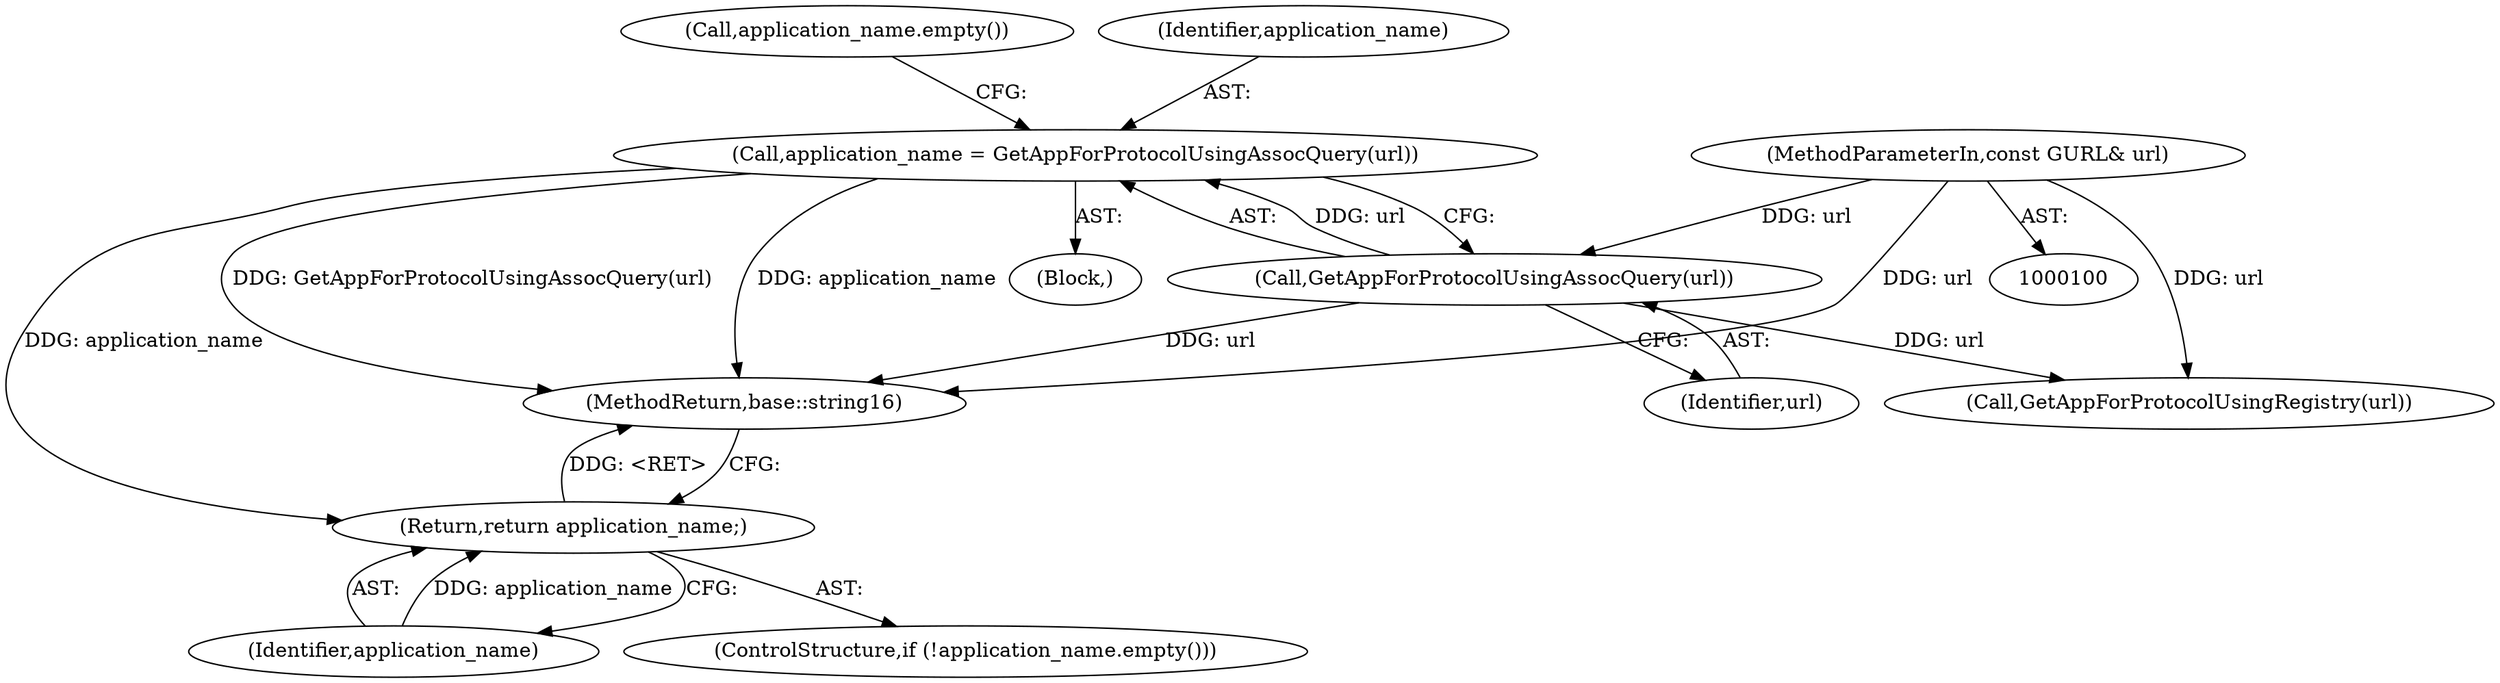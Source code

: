 digraph "1_Chrome_d19a75fc26fd0ab1ce79ef3d1c1c9b3cc1fbd098_1@del" {
"1000109" [label="(Call,application_name = GetAppForProtocolUsingAssocQuery(url))"];
"1000111" [label="(Call,GetAppForProtocolUsingAssocQuery(url))"];
"1000101" [label="(MethodParameterIn,const GURL& url)"];
"1000116" [label="(Return,return application_name;)"];
"1000115" [label="(Call,application_name.empty())"];
"1000111" [label="(Call,GetAppForProtocolUsingAssocQuery(url))"];
"1000117" [label="(Identifier,application_name)"];
"1000108" [label="(Block,)"];
"1000119" [label="(Call,GetAppForProtocolUsingRegistry(url))"];
"1000113" [label="(ControlStructure,if (!application_name.empty()))"];
"1000110" [label="(Identifier,application_name)"];
"1000109" [label="(Call,application_name = GetAppForProtocolUsingAssocQuery(url))"];
"1000121" [label="(MethodReturn,base::string16)"];
"1000112" [label="(Identifier,url)"];
"1000116" [label="(Return,return application_name;)"];
"1000101" [label="(MethodParameterIn,const GURL& url)"];
"1000109" -> "1000108"  [label="AST: "];
"1000109" -> "1000111"  [label="CFG: "];
"1000110" -> "1000109"  [label="AST: "];
"1000111" -> "1000109"  [label="AST: "];
"1000115" -> "1000109"  [label="CFG: "];
"1000109" -> "1000121"  [label="DDG: GetAppForProtocolUsingAssocQuery(url)"];
"1000109" -> "1000121"  [label="DDG: application_name"];
"1000111" -> "1000109"  [label="DDG: url"];
"1000109" -> "1000116"  [label="DDG: application_name"];
"1000111" -> "1000112"  [label="CFG: "];
"1000112" -> "1000111"  [label="AST: "];
"1000111" -> "1000121"  [label="DDG: url"];
"1000101" -> "1000111"  [label="DDG: url"];
"1000111" -> "1000119"  [label="DDG: url"];
"1000101" -> "1000100"  [label="AST: "];
"1000101" -> "1000121"  [label="DDG: url"];
"1000101" -> "1000119"  [label="DDG: url"];
"1000116" -> "1000113"  [label="AST: "];
"1000116" -> "1000117"  [label="CFG: "];
"1000117" -> "1000116"  [label="AST: "];
"1000121" -> "1000116"  [label="CFG: "];
"1000116" -> "1000121"  [label="DDG: <RET>"];
"1000117" -> "1000116"  [label="DDG: application_name"];
}
